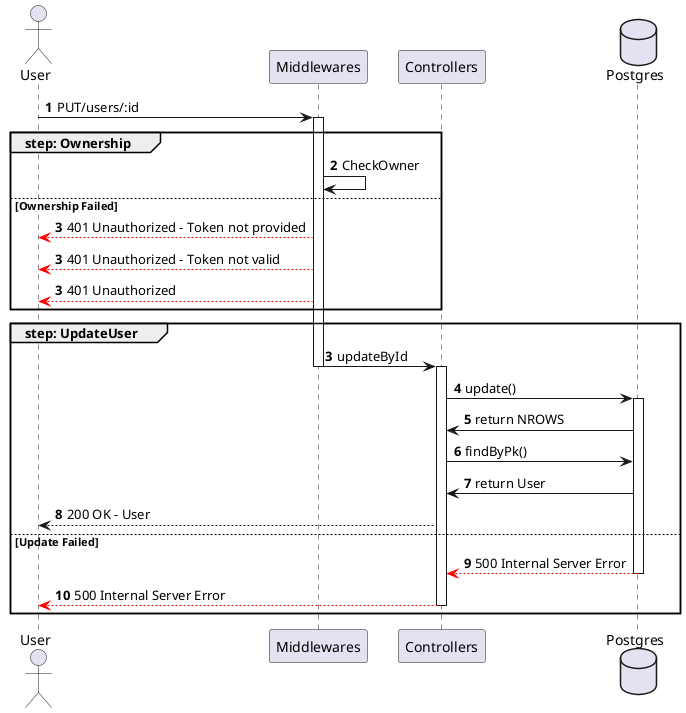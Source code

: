 @startuml updateUser

actor User
participant Middlewares
participant Controllers
database Postgres

autonumber
User -> Middlewares ++: PUT/users/:id
group step: Ownership
    Middlewares -> Middlewares : CheckOwner
else Ownership Failed
    autonumber 3
    Middlewares --[#red]> User : 401 Unauthorized - Token not provided
    autonumber 3
    Middlewares --[#red]> User : 401 Unauthorized - Token not valid
    autonumber 3
    Middlewares --[#red]> User : 401 Unauthorized
end
group step: UpdateUser
    autonumber 3
    Middlewares -> Controllers --++: updateById
    Controllers -> Postgres ++: update()
    Postgres -> Controllers: return NROWS
    Controllers -> Postgres : findByPk()
    Postgres -> Controllers: return User
    Controllers --> User : 200 OK - User
else Update Failed
    Postgres --[#red]> Controllers --: 500 Internal Server Error
    Controllers --[#red]> User --: 500 Internal Server Error
end

@enduml